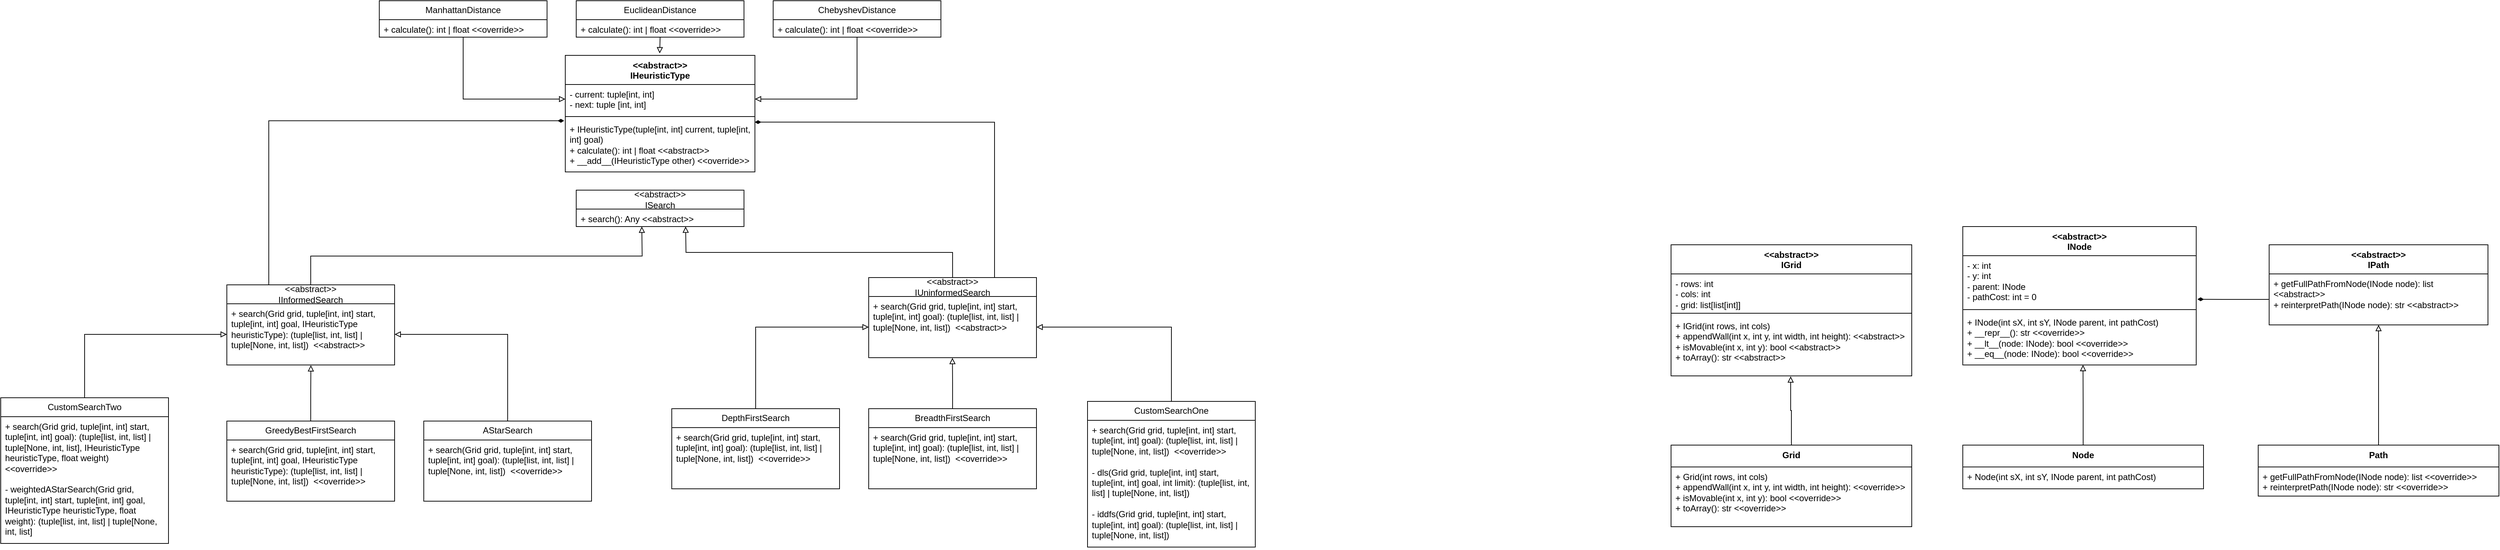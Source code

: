 <mxfile version="24.2.5" type="device">
  <diagram name="Trang-1" id="_UIEhEMHgrVxv4N5XX6Z">
    <mxGraphModel dx="3033" dy="1486" grid="1" gridSize="10" guides="1" tooltips="1" connect="1" arrows="1" fold="1" page="1" pageScale="1" pageWidth="827" pageHeight="1169" math="0" shadow="0">
      <root>
        <mxCell id="0" />
        <mxCell id="1" parent="0" />
        <mxCell id="NmorBJye4ewMazEb5oh--5" value="&lt;div&gt;&amp;lt;&amp;lt;abstract&amp;gt;&amp;gt;&lt;/div&gt;ISearch" style="swimlane;fontStyle=0;childLayout=stackLayout;horizontal=1;startSize=26;fillColor=none;horizontalStack=0;resizeParent=1;resizeParentMax=0;resizeLast=0;collapsible=1;marginBottom=0;whiteSpace=wrap;html=1;" vertex="1" parent="1">
          <mxGeometry x="299" y="410" width="230" height="50" as="geometry" />
        </mxCell>
        <mxCell id="NmorBJye4ewMazEb5oh--6" value="+ search(): Any &amp;lt;&amp;lt;abstract&amp;gt;&amp;gt;" style="text;strokeColor=none;fillColor=none;align=left;verticalAlign=top;spacingLeft=4;spacingRight=4;overflow=hidden;rotatable=0;points=[[0,0.5],[1,0.5]];portConstraint=eastwest;whiteSpace=wrap;html=1;" vertex="1" parent="NmorBJye4ewMazEb5oh--5">
          <mxGeometry y="26" width="230" height="24" as="geometry" />
        </mxCell>
        <mxCell id="NmorBJye4ewMazEb5oh--15" value="&lt;div&gt;&amp;lt;&amp;lt;abstract&amp;gt;&amp;gt;&lt;/div&gt;IInformedSearch" style="swimlane;fontStyle=0;childLayout=stackLayout;horizontal=1;startSize=26;fillColor=none;horizontalStack=0;resizeParent=1;resizeParentMax=0;resizeLast=0;collapsible=1;marginBottom=0;whiteSpace=wrap;html=1;" vertex="1" parent="1">
          <mxGeometry x="-180" y="540" width="230" height="110" as="geometry" />
        </mxCell>
        <mxCell id="NmorBJye4ewMazEb5oh--16" value="+ search(Grid grid, tuple[int, int] start, tuple[int, int] goal, IHeuristicType heuristicType): (tuple[list, int, list] | tuple[None, int, list])&amp;nbsp; &amp;lt;&amp;lt;abstract&amp;gt;&amp;gt;" style="text;strokeColor=none;fillColor=none;align=left;verticalAlign=top;spacingLeft=4;spacingRight=4;overflow=hidden;rotatable=0;points=[[0,0.5],[1,0.5]];portConstraint=eastwest;whiteSpace=wrap;html=1;" vertex="1" parent="NmorBJye4ewMazEb5oh--15">
          <mxGeometry y="26" width="230" height="84" as="geometry" />
        </mxCell>
        <mxCell id="NmorBJye4ewMazEb5oh--17" style="edgeStyle=orthogonalEdgeStyle;rounded=0;orthogonalLoop=1;jettySize=auto;html=1;exitX=0.5;exitY=0;exitDx=0;exitDy=0;entryX=0.391;entryY=1;entryDx=0;entryDy=0;entryPerimeter=0;endArrow=block;endFill=0;" edge="1" parent="1" source="NmorBJye4ewMazEb5oh--15">
          <mxGeometry relative="1" as="geometry">
            <mxPoint x="388.93" y="460.0" as="targetPoint" />
          </mxGeometry>
        </mxCell>
        <mxCell id="NmorBJye4ewMazEb5oh--21" style="edgeStyle=orthogonalEdgeStyle;rounded=0;orthogonalLoop=1;jettySize=auto;html=1;exitX=0.5;exitY=0;exitDx=0;exitDy=0;entryX=0.652;entryY=1;entryDx=0;entryDy=0;entryPerimeter=0;endArrow=block;endFill=0;" edge="1" parent="1" source="NmorBJye4ewMazEb5oh--18">
          <mxGeometry relative="1" as="geometry">
            <mxPoint x="448.96" y="460.0" as="targetPoint" />
          </mxGeometry>
        </mxCell>
        <mxCell id="NmorBJye4ewMazEb5oh--18" value="&lt;div&gt;&amp;lt;&amp;lt;abstract&amp;gt;&amp;gt;&lt;/div&gt;&lt;div&gt;IUninformedSearch&lt;/div&gt;" style="swimlane;fontStyle=0;childLayout=stackLayout;horizontal=1;startSize=26;fillColor=none;horizontalStack=0;resizeParent=1;resizeParentMax=0;resizeLast=0;collapsible=1;marginBottom=0;whiteSpace=wrap;html=1;" vertex="1" parent="1">
          <mxGeometry x="700" y="530" width="230" height="110" as="geometry" />
        </mxCell>
        <mxCell id="NmorBJye4ewMazEb5oh--19" value="+ search(Grid grid, tuple[int, int] start, tuple[int, int] goal): (tuple[list, int, list] | tuple[None, int, list])&amp;nbsp; &amp;lt;&amp;lt;abstract&amp;gt;&amp;gt;" style="text;strokeColor=none;fillColor=none;align=left;verticalAlign=top;spacingLeft=4;spacingRight=4;overflow=hidden;rotatable=0;points=[[0,0.5],[1,0.5]];portConstraint=eastwest;whiteSpace=wrap;html=1;" vertex="1" parent="NmorBJye4ewMazEb5oh--18">
          <mxGeometry y="26" width="230" height="84" as="geometry" />
        </mxCell>
        <mxCell id="NmorBJye4ewMazEb5oh--29" style="edgeStyle=orthogonalEdgeStyle;rounded=0;orthogonalLoop=1;jettySize=auto;html=1;exitX=0.5;exitY=0;exitDx=0;exitDy=0;entryX=0;entryY=0.5;entryDx=0;entryDy=0;endArrow=block;endFill=0;" edge="1" parent="1" source="NmorBJye4ewMazEb5oh--22" target="NmorBJye4ewMazEb5oh--19">
          <mxGeometry relative="1" as="geometry" />
        </mxCell>
        <mxCell id="NmorBJye4ewMazEb5oh--22" value="DepthFirstSearch" style="swimlane;fontStyle=0;childLayout=stackLayout;horizontal=1;startSize=26;fillColor=none;horizontalStack=0;resizeParent=1;resizeParentMax=0;resizeLast=0;collapsible=1;marginBottom=0;whiteSpace=wrap;html=1;" vertex="1" parent="1">
          <mxGeometry x="430" y="710" width="230" height="110" as="geometry" />
        </mxCell>
        <mxCell id="NmorBJye4ewMazEb5oh--23" value="+ search(Grid grid, tuple[int, int] start, tuple[int, int] goal): (tuple[list, int, list] | tuple[None, int, list])&amp;nbsp; &amp;lt;&amp;lt;override&amp;gt;&amp;gt;" style="text;strokeColor=none;fillColor=none;align=left;verticalAlign=top;spacingLeft=4;spacingRight=4;overflow=hidden;rotatable=0;points=[[0,0.5],[1,0.5]];portConstraint=eastwest;whiteSpace=wrap;html=1;" vertex="1" parent="NmorBJye4ewMazEb5oh--22">
          <mxGeometry y="26" width="230" height="84" as="geometry" />
        </mxCell>
        <mxCell id="NmorBJye4ewMazEb5oh--28" style="edgeStyle=orthogonalEdgeStyle;rounded=0;orthogonalLoop=1;jettySize=auto;html=1;exitX=0.5;exitY=0;exitDx=0;exitDy=0;entryX=0.499;entryY=1.003;entryDx=0;entryDy=0;entryPerimeter=0;endArrow=block;endFill=0;" edge="1" parent="1" source="NmorBJye4ewMazEb5oh--24" target="NmorBJye4ewMazEb5oh--19">
          <mxGeometry relative="1" as="geometry">
            <mxPoint x="814.811" y="650" as="targetPoint" />
          </mxGeometry>
        </mxCell>
        <mxCell id="NmorBJye4ewMazEb5oh--24" value="BreadthFirstSearch" style="swimlane;fontStyle=0;childLayout=stackLayout;horizontal=1;startSize=26;fillColor=none;horizontalStack=0;resizeParent=1;resizeParentMax=0;resizeLast=0;collapsible=1;marginBottom=0;whiteSpace=wrap;html=1;" vertex="1" parent="1">
          <mxGeometry x="700" y="710" width="230" height="110" as="geometry" />
        </mxCell>
        <mxCell id="NmorBJye4ewMazEb5oh--25" value="+ search(Grid grid, tuple[int, int] start, tuple[int, int] goal): (tuple[list, int, list] | tuple[None, int, list])&amp;nbsp; &amp;lt;&amp;lt;override&amp;gt;&amp;gt;" style="text;strokeColor=none;fillColor=none;align=left;verticalAlign=top;spacingLeft=4;spacingRight=4;overflow=hidden;rotatable=0;points=[[0,0.5],[1,0.5]];portConstraint=eastwest;whiteSpace=wrap;html=1;" vertex="1" parent="NmorBJye4ewMazEb5oh--24">
          <mxGeometry y="26" width="230" height="84" as="geometry" />
        </mxCell>
        <mxCell id="NmorBJye4ewMazEb5oh--30" style="edgeStyle=orthogonalEdgeStyle;rounded=0;orthogonalLoop=1;jettySize=auto;html=1;exitX=0.5;exitY=0;exitDx=0;exitDy=0;entryX=1;entryY=0.5;entryDx=0;entryDy=0;endArrow=block;endFill=0;" edge="1" parent="1" source="NmorBJye4ewMazEb5oh--26" target="NmorBJye4ewMazEb5oh--19">
          <mxGeometry relative="1" as="geometry" />
        </mxCell>
        <mxCell id="NmorBJye4ewMazEb5oh--26" value="CustomSearchOne" style="swimlane;fontStyle=0;childLayout=stackLayout;horizontal=1;startSize=26;fillColor=none;horizontalStack=0;resizeParent=1;resizeParentMax=0;resizeLast=0;collapsible=1;marginBottom=0;whiteSpace=wrap;html=1;" vertex="1" parent="1">
          <mxGeometry x="1000" y="700" width="230" height="200" as="geometry" />
        </mxCell>
        <mxCell id="NmorBJye4ewMazEb5oh--27" value="+ search(Grid grid, tuple[int, int] start, tuple[int, int] goal): (tuple[list, int, list] | tuple[None, int, list])&amp;nbsp; &amp;lt;&amp;lt;override&amp;gt;&amp;gt;&lt;div&gt;&lt;br&gt;&lt;/div&gt;&lt;div&gt;- dls&lt;span style=&quot;background-color: initial;&quot;&gt;(Grid grid, tuple[int, int] start, tuple[int, int] goal, int limit): (tuple[list, int, list] | tuple[None, int, list])&amp;nbsp;&lt;/span&gt;&lt;/div&gt;&lt;div&gt;&lt;span style=&quot;background-color: initial;&quot;&gt;&lt;br&gt;&lt;/span&gt;&lt;/div&gt;&lt;div&gt;&lt;span style=&quot;background-color: initial;&quot;&gt;- iddfs&lt;/span&gt;&lt;span style=&quot;background-color: initial;&quot;&gt;(Grid grid, tuple[int, int] start, tuple[int, int] goal): (tuple[list, int, list] | tuple[None, int, list])&amp;nbsp;&lt;/span&gt;&lt;/div&gt;" style="text;strokeColor=none;fillColor=none;align=left;verticalAlign=top;spacingLeft=4;spacingRight=4;overflow=hidden;rotatable=0;points=[[0,0.5],[1,0.5]];portConstraint=eastwest;whiteSpace=wrap;html=1;" vertex="1" parent="NmorBJye4ewMazEb5oh--26">
          <mxGeometry y="26" width="230" height="174" as="geometry" />
        </mxCell>
        <mxCell id="NmorBJye4ewMazEb5oh--38" style="edgeStyle=orthogonalEdgeStyle;rounded=0;orthogonalLoop=1;jettySize=auto;html=1;exitX=0.5;exitY=0;exitDx=0;exitDy=0;entryX=0.501;entryY=1.004;entryDx=0;entryDy=0;entryPerimeter=0;endArrow=block;endFill=0;" edge="1" parent="1" source="NmorBJye4ewMazEb5oh--31" target="NmorBJye4ewMazEb5oh--16">
          <mxGeometry relative="1" as="geometry">
            <mxPoint x="-64.619" y="660" as="targetPoint" />
          </mxGeometry>
        </mxCell>
        <mxCell id="NmorBJye4ewMazEb5oh--31" value="GreedyBestFirstSearch" style="swimlane;fontStyle=0;childLayout=stackLayout;horizontal=1;startSize=26;fillColor=none;horizontalStack=0;resizeParent=1;resizeParentMax=0;resizeLast=0;collapsible=1;marginBottom=0;whiteSpace=wrap;html=1;" vertex="1" parent="1">
          <mxGeometry x="-180" y="727" width="230" height="110" as="geometry" />
        </mxCell>
        <mxCell id="NmorBJye4ewMazEb5oh--32" value="+ search(Grid grid, tuple[int, int] start, tuple[int, int] goal, IHeuristicType heuristicType): (tuple[list, int, list] | tuple[None, int, list])&amp;nbsp; &amp;lt;&amp;lt;override&amp;gt;&amp;gt;" style="text;strokeColor=none;fillColor=none;align=left;verticalAlign=top;spacingLeft=4;spacingRight=4;overflow=hidden;rotatable=0;points=[[0,0.5],[1,0.5]];portConstraint=eastwest;whiteSpace=wrap;html=1;" vertex="1" parent="NmorBJye4ewMazEb5oh--31">
          <mxGeometry y="26" width="230" height="84" as="geometry" />
        </mxCell>
        <mxCell id="NmorBJye4ewMazEb5oh--39" style="edgeStyle=orthogonalEdgeStyle;rounded=0;orthogonalLoop=1;jettySize=auto;html=1;exitX=0.5;exitY=0;exitDx=0;exitDy=0;entryX=1;entryY=0.5;entryDx=0;entryDy=0;endArrow=block;endFill=0;" edge="1" parent="1" source="NmorBJye4ewMazEb5oh--33" target="NmorBJye4ewMazEb5oh--16">
          <mxGeometry relative="1" as="geometry" />
        </mxCell>
        <mxCell id="NmorBJye4ewMazEb5oh--33" value="AStarSearch" style="swimlane;fontStyle=0;childLayout=stackLayout;horizontal=1;startSize=26;fillColor=none;horizontalStack=0;resizeParent=1;resizeParentMax=0;resizeLast=0;collapsible=1;marginBottom=0;whiteSpace=wrap;html=1;" vertex="1" parent="1">
          <mxGeometry x="90" y="727" width="230" height="110" as="geometry" />
        </mxCell>
        <mxCell id="NmorBJye4ewMazEb5oh--34" value="+ search(Grid grid, tuple[int, int] start, tuple[int, int] goal): (tuple[list, int, list] | tuple[None, int, list])&amp;nbsp; &amp;lt;&amp;lt;override&amp;gt;&amp;gt;" style="text;strokeColor=none;fillColor=none;align=left;verticalAlign=top;spacingLeft=4;spacingRight=4;overflow=hidden;rotatable=0;points=[[0,0.5],[1,0.5]];portConstraint=eastwest;whiteSpace=wrap;html=1;" vertex="1" parent="NmorBJye4ewMazEb5oh--33">
          <mxGeometry y="26" width="230" height="84" as="geometry" />
        </mxCell>
        <mxCell id="NmorBJye4ewMazEb5oh--40" style="edgeStyle=orthogonalEdgeStyle;rounded=0;orthogonalLoop=1;jettySize=auto;html=1;exitX=0.5;exitY=0;exitDx=0;exitDy=0;entryX=0;entryY=0.5;entryDx=0;entryDy=0;endArrow=block;endFill=0;" edge="1" parent="1" source="NmorBJye4ewMazEb5oh--35" target="NmorBJye4ewMazEb5oh--16">
          <mxGeometry relative="1" as="geometry" />
        </mxCell>
        <mxCell id="NmorBJye4ewMazEb5oh--35" value="CustomSearchTwo" style="swimlane;fontStyle=0;childLayout=stackLayout;horizontal=1;startSize=26;fillColor=none;horizontalStack=0;resizeParent=1;resizeParentMax=0;resizeLast=0;collapsible=1;marginBottom=0;whiteSpace=wrap;html=1;" vertex="1" parent="1">
          <mxGeometry x="-490" y="695" width="230" height="200" as="geometry" />
        </mxCell>
        <mxCell id="NmorBJye4ewMazEb5oh--36" value="+ search(Grid grid, tuple[int, int] start, tuple[int, int] goal): (tuple[list, int, list] | tuple[None, int, list], IHeuristicType heuristicType, float weight)&amp;nbsp; &amp;lt;&amp;lt;override&amp;gt;&amp;gt;&lt;div&gt;&lt;br&gt;&lt;/div&gt;&lt;div&gt;- weightedAStarSearch(&lt;span style=&quot;background-color: initial;&quot;&gt;Grid grid, tuple[int, int] start, tuple[int, int] goal, IHeuristicType heuristicType, float weight): (tuple[list, int, list] | tuple[None, int, list]&lt;/span&gt;&lt;/div&gt;" style="text;strokeColor=none;fillColor=none;align=left;verticalAlign=top;spacingLeft=4;spacingRight=4;overflow=hidden;rotatable=0;points=[[0,0.5],[1,0.5]];portConstraint=eastwest;whiteSpace=wrap;html=1;" vertex="1" parent="NmorBJye4ewMazEb5oh--35">
          <mxGeometry y="26" width="230" height="174" as="geometry" />
        </mxCell>
        <mxCell id="NmorBJye4ewMazEb5oh--43" value="&amp;lt;&amp;lt;abstract&amp;gt;&amp;gt;&lt;div&gt;IHeuristicType&lt;/div&gt;" style="swimlane;fontStyle=1;align=center;verticalAlign=top;childLayout=stackLayout;horizontal=1;startSize=40;horizontalStack=0;resizeParent=1;resizeParentMax=0;resizeLast=0;collapsible=1;marginBottom=0;whiteSpace=wrap;html=1;" vertex="1" parent="1">
          <mxGeometry x="284" y="225" width="260" height="160" as="geometry" />
        </mxCell>
        <mxCell id="NmorBJye4ewMazEb5oh--44" value="- current: tuple[int, int]&lt;div&gt;- next: tuple [int, int]&lt;/div&gt;" style="text;strokeColor=none;fillColor=none;align=left;verticalAlign=top;spacingLeft=4;spacingRight=4;overflow=hidden;rotatable=0;points=[[0,0.5],[1,0.5]];portConstraint=eastwest;whiteSpace=wrap;html=1;" vertex="1" parent="NmorBJye4ewMazEb5oh--43">
          <mxGeometry y="40" width="260" height="40" as="geometry" />
        </mxCell>
        <mxCell id="NmorBJye4ewMazEb5oh--45" value="" style="line;strokeWidth=1;fillColor=none;align=left;verticalAlign=middle;spacingTop=-1;spacingLeft=3;spacingRight=3;rotatable=0;labelPosition=right;points=[];portConstraint=eastwest;strokeColor=inherit;" vertex="1" parent="NmorBJye4ewMazEb5oh--43">
          <mxGeometry y="80" width="260" height="8" as="geometry" />
        </mxCell>
        <mxCell id="NmorBJye4ewMazEb5oh--46" value="&lt;div&gt;+ IHeuristicType(tuple[int, int] current, tuple[int, int] goal)&lt;/div&gt;+ calculate(): int | float &amp;lt;&amp;lt;abstract&amp;gt;&amp;gt;&lt;div&gt;+ __add__(IHeuristicType other) &amp;lt;&amp;lt;override&amp;gt;&amp;gt;&lt;/div&gt;" style="text;strokeColor=none;fillColor=none;align=left;verticalAlign=top;spacingLeft=4;spacingRight=4;overflow=hidden;rotatable=0;points=[[0,0.5],[1,0.5]];portConstraint=eastwest;whiteSpace=wrap;html=1;" vertex="1" parent="NmorBJye4ewMazEb5oh--43">
          <mxGeometry y="88" width="260" height="72" as="geometry" />
        </mxCell>
        <mxCell id="NmorBJye4ewMazEb5oh--48" style="edgeStyle=orthogonalEdgeStyle;rounded=0;orthogonalLoop=1;jettySize=auto;html=1;exitX=0.25;exitY=0;exitDx=0;exitDy=0;entryX=-0.006;entryY=0.025;entryDx=0;entryDy=0;entryPerimeter=0;endArrow=diamondThin;endFill=1;" edge="1" parent="1" source="NmorBJye4ewMazEb5oh--15" target="NmorBJye4ewMazEb5oh--46">
          <mxGeometry relative="1" as="geometry" />
        </mxCell>
        <mxCell id="NmorBJye4ewMazEb5oh--49" style="edgeStyle=orthogonalEdgeStyle;rounded=0;orthogonalLoop=1;jettySize=auto;html=1;exitX=0.75;exitY=0;exitDx=0;exitDy=0;entryX=0.999;entryY=0.051;entryDx=0;entryDy=0;entryPerimeter=0;endArrow=diamondThin;endFill=1;" edge="1" parent="1" source="NmorBJye4ewMazEb5oh--18" target="NmorBJye4ewMazEb5oh--46">
          <mxGeometry relative="1" as="geometry" />
        </mxCell>
        <mxCell id="NmorBJye4ewMazEb5oh--60" style="edgeStyle=orthogonalEdgeStyle;rounded=0;orthogonalLoop=1;jettySize=auto;html=1;exitX=0.5;exitY=1;exitDx=0;exitDy=0;entryX=0;entryY=0.5;entryDx=0;entryDy=0;endArrow=block;endFill=0;" edge="1" parent="1" source="NmorBJye4ewMazEb5oh--50" target="NmorBJye4ewMazEb5oh--44">
          <mxGeometry relative="1" as="geometry" />
        </mxCell>
        <mxCell id="NmorBJye4ewMazEb5oh--50" value="ManhattanDistance" style="swimlane;fontStyle=0;childLayout=stackLayout;horizontal=1;startSize=26;fillColor=none;horizontalStack=0;resizeParent=1;resizeParentMax=0;resizeLast=0;collapsible=1;marginBottom=0;whiteSpace=wrap;html=1;" vertex="1" parent="1">
          <mxGeometry x="29" y="150" width="230" height="50" as="geometry" />
        </mxCell>
        <mxCell id="NmorBJye4ewMazEb5oh--51" value="+ calculate(): int | float &amp;lt;&amp;lt;override&amp;gt;&amp;gt;" style="text;strokeColor=none;fillColor=none;align=left;verticalAlign=top;spacingLeft=4;spacingRight=4;overflow=hidden;rotatable=0;points=[[0,0.5],[1,0.5]];portConstraint=eastwest;whiteSpace=wrap;html=1;" vertex="1" parent="NmorBJye4ewMazEb5oh--50">
          <mxGeometry y="26" width="230" height="24" as="geometry" />
        </mxCell>
        <mxCell id="NmorBJye4ewMazEb5oh--52" value="EuclideanDistance" style="swimlane;fontStyle=0;childLayout=stackLayout;horizontal=1;startSize=26;fillColor=none;horizontalStack=0;resizeParent=1;resizeParentMax=0;resizeLast=0;collapsible=1;marginBottom=0;whiteSpace=wrap;html=1;" vertex="1" parent="1">
          <mxGeometry x="299" y="150" width="230" height="50" as="geometry" />
        </mxCell>
        <mxCell id="NmorBJye4ewMazEb5oh--53" value="+ calculate(): int | float &amp;lt;&amp;lt;override&amp;gt;&amp;gt;" style="text;strokeColor=none;fillColor=none;align=left;verticalAlign=top;spacingLeft=4;spacingRight=4;overflow=hidden;rotatable=0;points=[[0,0.5],[1,0.5]];portConstraint=eastwest;whiteSpace=wrap;html=1;" vertex="1" parent="NmorBJye4ewMazEb5oh--52">
          <mxGeometry y="26" width="230" height="24" as="geometry" />
        </mxCell>
        <mxCell id="NmorBJye4ewMazEb5oh--58" style="edgeStyle=orthogonalEdgeStyle;rounded=0;orthogonalLoop=1;jettySize=auto;html=1;exitX=0.5;exitY=1;exitDx=0;exitDy=0;entryX=1;entryY=0.5;entryDx=0;entryDy=0;endArrow=block;endFill=0;" edge="1" parent="1" source="NmorBJye4ewMazEb5oh--54" target="NmorBJye4ewMazEb5oh--44">
          <mxGeometry relative="1" as="geometry" />
        </mxCell>
        <mxCell id="NmorBJye4ewMazEb5oh--54" value="ChebyshevDistance" style="swimlane;fontStyle=0;childLayout=stackLayout;horizontal=1;startSize=26;fillColor=none;horizontalStack=0;resizeParent=1;resizeParentMax=0;resizeLast=0;collapsible=1;marginBottom=0;whiteSpace=wrap;html=1;" vertex="1" parent="1">
          <mxGeometry x="569" y="150" width="230" height="50" as="geometry" />
        </mxCell>
        <mxCell id="NmorBJye4ewMazEb5oh--55" value="+ calculate(): int | float &amp;lt;&amp;lt;override&amp;gt;&amp;gt;" style="text;strokeColor=none;fillColor=none;align=left;verticalAlign=top;spacingLeft=4;spacingRight=4;overflow=hidden;rotatable=0;points=[[0,0.5],[1,0.5]];portConstraint=eastwest;whiteSpace=wrap;html=1;" vertex="1" parent="NmorBJye4ewMazEb5oh--54">
          <mxGeometry y="26" width="230" height="24" as="geometry" />
        </mxCell>
        <mxCell id="NmorBJye4ewMazEb5oh--59" style="edgeStyle=orthogonalEdgeStyle;rounded=0;orthogonalLoop=1;jettySize=auto;html=1;exitX=0.5;exitY=1;exitDx=0;exitDy=0;entryX=0.498;entryY=-0.017;entryDx=0;entryDy=0;entryPerimeter=0;endArrow=block;endFill=0;" edge="1" parent="1" source="NmorBJye4ewMazEb5oh--52" target="NmorBJye4ewMazEb5oh--43">
          <mxGeometry relative="1" as="geometry" />
        </mxCell>
        <mxCell id="NmorBJye4ewMazEb5oh--68" value="&amp;lt;&amp;lt;abstract&amp;gt;&amp;gt;&lt;div&gt;IGrid&lt;/div&gt;" style="swimlane;fontStyle=1;align=center;verticalAlign=top;childLayout=stackLayout;horizontal=1;startSize=40;horizontalStack=0;resizeParent=1;resizeParentMax=0;resizeLast=0;collapsible=1;marginBottom=0;whiteSpace=wrap;html=1;" vertex="1" parent="1">
          <mxGeometry x="1800" y="485" width="330" height="180" as="geometry" />
        </mxCell>
        <mxCell id="NmorBJye4ewMazEb5oh--69" value="- rows: int&lt;div&gt;- cols: int&amp;nbsp;&lt;/div&gt;&lt;div&gt;- grid: list[list[int]]&lt;/div&gt;" style="text;strokeColor=none;fillColor=none;align=left;verticalAlign=top;spacingLeft=4;spacingRight=4;overflow=hidden;rotatable=0;points=[[0,0.5],[1,0.5]];portConstraint=eastwest;whiteSpace=wrap;html=1;" vertex="1" parent="NmorBJye4ewMazEb5oh--68">
          <mxGeometry y="40" width="330" height="50" as="geometry" />
        </mxCell>
        <mxCell id="NmorBJye4ewMazEb5oh--70" value="" style="line;strokeWidth=1;fillColor=none;align=left;verticalAlign=middle;spacingTop=-1;spacingLeft=3;spacingRight=3;rotatable=0;labelPosition=right;points=[];portConstraint=eastwest;strokeColor=inherit;" vertex="1" parent="NmorBJye4ewMazEb5oh--68">
          <mxGeometry y="90" width="330" height="8" as="geometry" />
        </mxCell>
        <mxCell id="NmorBJye4ewMazEb5oh--71" value="&lt;div&gt;+ IGrid(int rows, int cols)&lt;/div&gt;+ appendWall(int x, int y, int width, int height): &amp;lt;&amp;lt;abstract&amp;gt;&amp;gt;&lt;div&gt;+ isMovable(int x, int y): bool &amp;lt;&amp;lt;abstract&amp;gt;&amp;gt;&lt;/div&gt;&lt;div&gt;+ toArray(): str &amp;lt;&amp;lt;abstract&amp;gt;&amp;gt;&lt;/div&gt;" style="text;strokeColor=none;fillColor=none;align=left;verticalAlign=top;spacingLeft=4;spacingRight=4;overflow=hidden;rotatable=0;points=[[0,0.5],[1,0.5]];portConstraint=eastwest;whiteSpace=wrap;html=1;" vertex="1" parent="NmorBJye4ewMazEb5oh--68">
          <mxGeometry y="98" width="330" height="82" as="geometry" />
        </mxCell>
        <mxCell id="NmorBJye4ewMazEb5oh--73" value="&amp;lt;&amp;lt;abstract&amp;gt;&amp;gt;&lt;div&gt;INode&lt;/div&gt;" style="swimlane;fontStyle=1;align=center;verticalAlign=top;childLayout=stackLayout;horizontal=1;startSize=40;horizontalStack=0;resizeParent=1;resizeParentMax=0;resizeLast=0;collapsible=1;marginBottom=0;whiteSpace=wrap;html=1;" vertex="1" parent="1">
          <mxGeometry x="2200" y="460" width="320" height="190" as="geometry" />
        </mxCell>
        <mxCell id="NmorBJye4ewMazEb5oh--74" value="- x: int&lt;div&gt;- y: int&lt;/div&gt;&lt;div&gt;- parent: INode&lt;/div&gt;&lt;div&gt;- pathCost: int = 0&lt;/div&gt;" style="text;strokeColor=none;fillColor=none;align=left;verticalAlign=top;spacingLeft=4;spacingRight=4;overflow=hidden;rotatable=0;points=[[0,0.5],[1,0.5]];portConstraint=eastwest;whiteSpace=wrap;html=1;" vertex="1" parent="NmorBJye4ewMazEb5oh--73">
          <mxGeometry y="40" width="320" height="70" as="geometry" />
        </mxCell>
        <mxCell id="NmorBJye4ewMazEb5oh--75" value="" style="line;strokeWidth=1;fillColor=none;align=left;verticalAlign=middle;spacingTop=-1;spacingLeft=3;spacingRight=3;rotatable=0;labelPosition=right;points=[];portConstraint=eastwest;strokeColor=inherit;" vertex="1" parent="NmorBJye4ewMazEb5oh--73">
          <mxGeometry y="110" width="320" height="8" as="geometry" />
        </mxCell>
        <mxCell id="NmorBJye4ewMazEb5oh--76" value="+ INode(int sX, int sY, INode parent, int pathCost)&lt;div&gt;+ __repr__(): str &amp;lt;&amp;lt;override&amp;gt;&amp;gt;&lt;/div&gt;&lt;div&gt;+ __lt__(node: INode): bool &amp;lt;&amp;lt;override&amp;gt;&amp;gt;&lt;/div&gt;&lt;div&gt;+ __eq__(node: INode): bool &amp;lt;&amp;lt;override&amp;gt;&amp;gt;&lt;/div&gt;" style="text;strokeColor=none;fillColor=none;align=left;verticalAlign=top;spacingLeft=4;spacingRight=4;overflow=hidden;rotatable=0;points=[[0,0.5],[1,0.5]];portConstraint=eastwest;whiteSpace=wrap;html=1;" vertex="1" parent="NmorBJye4ewMazEb5oh--73">
          <mxGeometry y="118" width="320" height="72" as="geometry" />
        </mxCell>
        <mxCell id="NmorBJye4ewMazEb5oh--77" value="&amp;lt;&amp;lt;abstract&amp;gt;&amp;gt;&lt;div&gt;IPath&lt;/div&gt;" style="swimlane;fontStyle=1;align=center;verticalAlign=top;childLayout=stackLayout;horizontal=1;startSize=40;horizontalStack=0;resizeParent=1;resizeParentMax=0;resizeLast=0;collapsible=1;marginBottom=0;whiteSpace=wrap;html=1;" vertex="1" parent="1">
          <mxGeometry x="2620" y="485" width="300" height="110" as="geometry" />
        </mxCell>
        <mxCell id="NmorBJye4ewMazEb5oh--80" value="+ getFullPathFromNode(INode node): list &amp;lt;&amp;lt;abstract&amp;gt;&amp;gt;&lt;div&gt;+ reinterpretPath(INode node): str &amp;lt;&amp;lt;abstract&amp;gt;&amp;gt;&lt;/div&gt;" style="text;strokeColor=none;fillColor=none;align=left;verticalAlign=top;spacingLeft=4;spacingRight=4;overflow=hidden;rotatable=0;points=[[0,0.5],[1,0.5]];portConstraint=eastwest;whiteSpace=wrap;html=1;" vertex="1" parent="NmorBJye4ewMazEb5oh--77">
          <mxGeometry y="40" width="300" height="70" as="geometry" />
        </mxCell>
        <mxCell id="NmorBJye4ewMazEb5oh--81" value="Grid" style="swimlane;fontStyle=1;align=center;verticalAlign=top;childLayout=stackLayout;horizontal=1;startSize=30;horizontalStack=0;resizeParent=1;resizeParentMax=0;resizeLast=0;collapsible=1;marginBottom=0;whiteSpace=wrap;html=1;" vertex="1" parent="1">
          <mxGeometry x="1800" y="760" width="330" height="112" as="geometry" />
        </mxCell>
        <mxCell id="NmorBJye4ewMazEb5oh--84" value="&lt;div&gt;+ Grid(int rows, int cols)&lt;/div&gt;+ appendWall(int x, int y, int width, int height): &amp;lt;&amp;lt;override&amp;gt;&amp;gt;&lt;div&gt;+ isMovable(int x, int y): bool &amp;lt;&amp;lt;override&amp;gt;&amp;gt;&lt;/div&gt;&lt;div&gt;+ toArray(): str &amp;lt;&amp;lt;override&amp;gt;&amp;gt;&lt;/div&gt;" style="text;strokeColor=none;fillColor=none;align=left;verticalAlign=top;spacingLeft=4;spacingRight=4;overflow=hidden;rotatable=0;points=[[0,0.5],[1,0.5]];portConstraint=eastwest;whiteSpace=wrap;html=1;" vertex="1" parent="NmorBJye4ewMazEb5oh--81">
          <mxGeometry y="30" width="330" height="82" as="geometry" />
        </mxCell>
        <mxCell id="NmorBJye4ewMazEb5oh--85" style="edgeStyle=orthogonalEdgeStyle;rounded=0;orthogonalLoop=1;jettySize=auto;html=1;exitX=0.5;exitY=0;exitDx=0;exitDy=0;entryX=0.497;entryY=1.008;entryDx=0;entryDy=0;entryPerimeter=0;endArrow=block;endFill=0;" edge="1" parent="1" source="NmorBJye4ewMazEb5oh--81" target="NmorBJye4ewMazEb5oh--71">
          <mxGeometry relative="1" as="geometry" />
        </mxCell>
        <mxCell id="NmorBJye4ewMazEb5oh--96" style="edgeStyle=orthogonalEdgeStyle;rounded=0;orthogonalLoop=1;jettySize=auto;html=1;exitX=0.5;exitY=0;exitDx=0;exitDy=0;entryX=0.515;entryY=0.999;entryDx=0;entryDy=0;entryPerimeter=0;endArrow=block;endFill=0;" edge="1" parent="1" source="NmorBJye4ewMazEb5oh--86" target="NmorBJye4ewMazEb5oh--76">
          <mxGeometry relative="1" as="geometry">
            <mxPoint x="2365" y="660" as="targetPoint" />
          </mxGeometry>
        </mxCell>
        <mxCell id="NmorBJye4ewMazEb5oh--86" value="Node" style="swimlane;fontStyle=1;align=center;verticalAlign=top;childLayout=stackLayout;horizontal=1;startSize=30;horizontalStack=0;resizeParent=1;resizeParentMax=0;resizeLast=0;collapsible=1;marginBottom=0;whiteSpace=wrap;html=1;" vertex="1" parent="1">
          <mxGeometry x="2200" y="760" width="330" height="60" as="geometry" />
        </mxCell>
        <mxCell id="NmorBJye4ewMazEb5oh--87" value="+ Node(int sX, int sY, INode parent, int pathCost)&lt;br&gt;&lt;div&gt;&lt;br&gt;&lt;/div&gt;" style="text;strokeColor=none;fillColor=none;align=left;verticalAlign=top;spacingLeft=4;spacingRight=4;overflow=hidden;rotatable=0;points=[[0,0.5],[1,0.5]];portConstraint=eastwest;whiteSpace=wrap;html=1;" vertex="1" parent="NmorBJye4ewMazEb5oh--86">
          <mxGeometry y="30" width="330" height="30" as="geometry" />
        </mxCell>
        <mxCell id="NmorBJye4ewMazEb5oh--94" style="edgeStyle=orthogonalEdgeStyle;rounded=0;orthogonalLoop=1;jettySize=auto;html=1;exitX=0.5;exitY=0;exitDx=0;exitDy=0;entryX=0.5;entryY=1;entryDx=0;entryDy=0;endArrow=block;endFill=0;" edge="1" parent="1" source="NmorBJye4ewMazEb5oh--89" target="NmorBJye4ewMazEb5oh--77">
          <mxGeometry relative="1" as="geometry">
            <mxPoint x="2770.101" y="620" as="targetPoint" />
          </mxGeometry>
        </mxCell>
        <mxCell id="NmorBJye4ewMazEb5oh--89" value="Path" style="swimlane;fontStyle=1;align=center;verticalAlign=top;childLayout=stackLayout;horizontal=1;startSize=30;horizontalStack=0;resizeParent=1;resizeParentMax=0;resizeLast=0;collapsible=1;marginBottom=0;whiteSpace=wrap;html=1;" vertex="1" parent="1">
          <mxGeometry x="2605" y="760" width="330" height="70" as="geometry" />
        </mxCell>
        <mxCell id="NmorBJye4ewMazEb5oh--90" value="+ getFullPathFromNode(INode node): list &amp;lt;&amp;lt;override&amp;gt;&amp;gt;&lt;div&gt;+ reinterpretPath(INode node): str &amp;lt;&amp;lt;override&amp;gt;&amp;gt;&lt;/div&gt;" style="text;strokeColor=none;fillColor=none;align=left;verticalAlign=top;spacingLeft=4;spacingRight=4;overflow=hidden;rotatable=0;points=[[0,0.5],[1,0.5]];portConstraint=eastwest;whiteSpace=wrap;html=1;" vertex="1" parent="NmorBJye4ewMazEb5oh--89">
          <mxGeometry y="30" width="330" height="40" as="geometry" />
        </mxCell>
        <mxCell id="NmorBJye4ewMazEb5oh--91" style="edgeStyle=orthogonalEdgeStyle;rounded=0;orthogonalLoop=1;jettySize=auto;html=1;exitX=0;exitY=0.5;exitDx=0;exitDy=0;entryX=1.005;entryY=0.854;entryDx=0;entryDy=0;entryPerimeter=0;endArrow=diamondThin;endFill=1;" edge="1" parent="1" source="NmorBJye4ewMazEb5oh--80" target="NmorBJye4ewMazEb5oh--74">
          <mxGeometry relative="1" as="geometry" />
        </mxCell>
      </root>
    </mxGraphModel>
  </diagram>
</mxfile>
